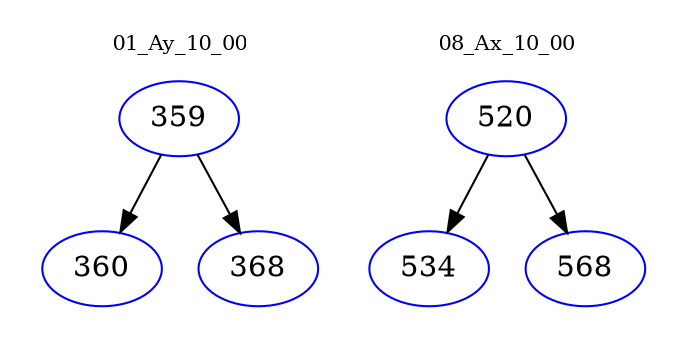 digraph{
subgraph cluster_0 {
color = white
label = "01_Ay_10_00";
fontsize=10;
T0_359 [label="359", color="blue"]
T0_359 -> T0_360 [color="black"]
T0_360 [label="360", color="blue"]
T0_359 -> T0_368 [color="black"]
T0_368 [label="368", color="blue"]
}
subgraph cluster_1 {
color = white
label = "08_Ax_10_00";
fontsize=10;
T1_520 [label="520", color="blue"]
T1_520 -> T1_534 [color="black"]
T1_534 [label="534", color="blue"]
T1_520 -> T1_568 [color="black"]
T1_568 [label="568", color="blue"]
}
}
